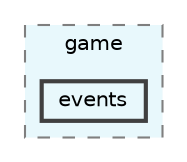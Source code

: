 digraph "src/main/java/domain/game/events"
{
 // LATEX_PDF_SIZE
  bgcolor="transparent";
  edge [fontname=Helvetica,fontsize=10,labelfontname=Helvetica,labelfontsize=10];
  node [fontname=Helvetica,fontsize=10,shape=box,height=0.2,width=0.4];
  compound=true
  subgraph clusterdir_febb9d986d984a10f9342ea99799c2cf {
    graph [ bgcolor="#e8f8fc", pencolor="grey50", label="game", fontname=Helvetica,fontsize=10 style="filled,dashed", URL="dir_febb9d986d984a10f9342ea99799c2cf.html",tooltip=""]
  dir_34f08e84611242c3a6fe6c3291f86c13 [label="events", fillcolor="#e8f8fc", color="grey25", style="filled,bold", URL="dir_34f08e84611242c3a6fe6c3291f86c13.html",tooltip=""];
  }
}
